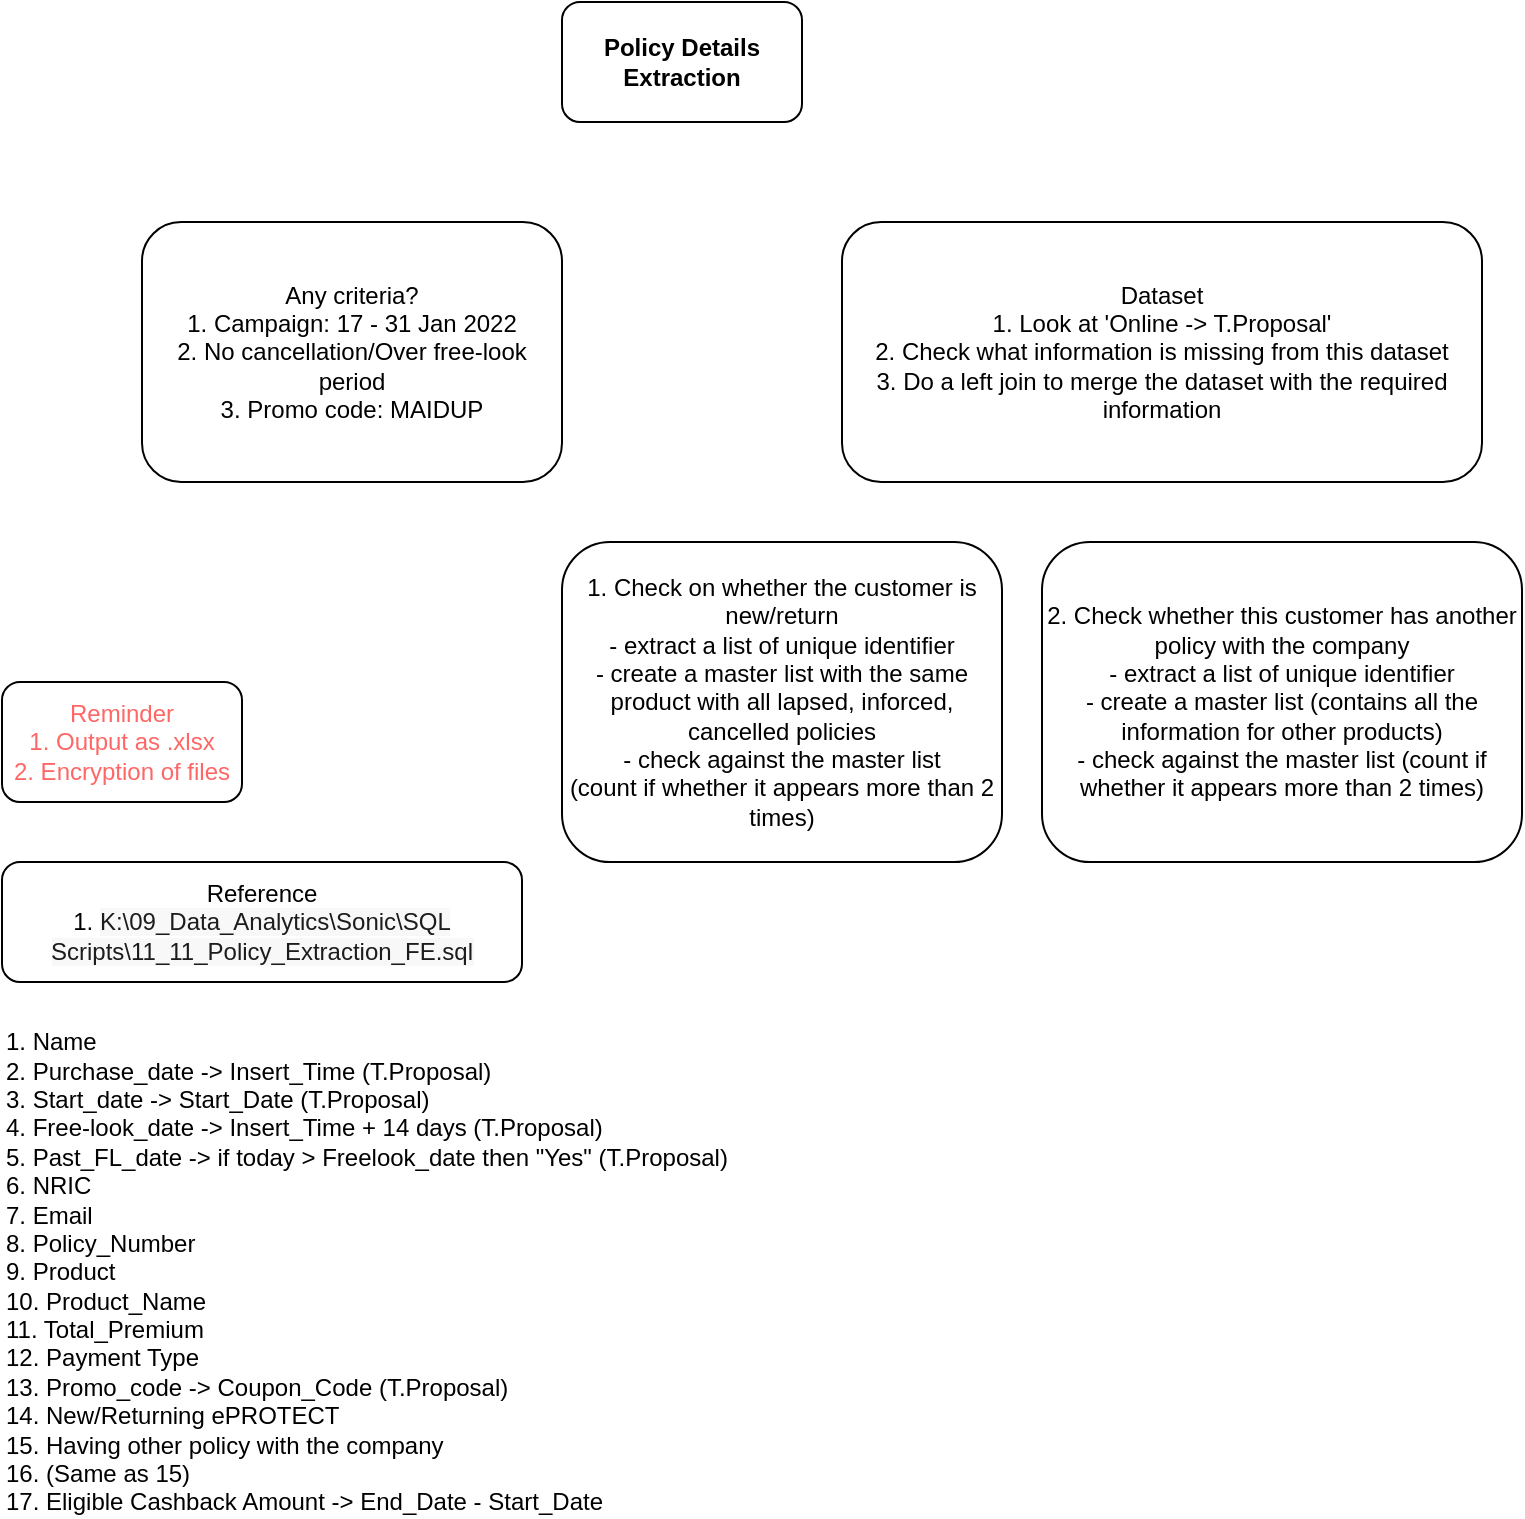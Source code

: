 <mxfile version="16.5.3" type="github"><diagram id="ka9EOJAELgnnNQ_SWJG2" name="Page-1"><mxGraphModel dx="1363" dy="624" grid="1" gridSize="10" guides="1" tooltips="1" connect="1" arrows="1" fold="1" page="1" pageScale="1" pageWidth="850" pageHeight="1100" math="0" shadow="0"><root><mxCell id="0"/><mxCell id="1" parent="0"/><mxCell id="XPmNMmqTWOrP7fZrcmtY-1" value="Policy Details Extraction" style="rounded=1;whiteSpace=wrap;html=1;fontStyle=1" parent="1" vertex="1"><mxGeometry x="360" y="70" width="120" height="60" as="geometry"/></mxCell><mxCell id="XPmNMmqTWOrP7fZrcmtY-2" value="Any criteria?&lt;br&gt;1. Campaign: 17 - 31 Jan 2022&lt;br&gt;2. No cancellation/Over free-look period&lt;br&gt;3. Promo code: MAIDUP" style="rounded=1;whiteSpace=wrap;html=1;" parent="1" vertex="1"><mxGeometry x="150" y="180" width="210" height="130" as="geometry"/></mxCell><mxCell id="XPmNMmqTWOrP7fZrcmtY-3" value="Dataset&lt;br&gt;1. Look at 'Online -&amp;gt; T.Proposal'&lt;br&gt;2. Check what information is missing from this dataset&lt;br&gt;3. Do a left join to merge the dataset with the required information" style="rounded=1;whiteSpace=wrap;html=1;" parent="1" vertex="1"><mxGeometry x="500" y="180" width="320" height="130" as="geometry"/></mxCell><mxCell id="XPmNMmqTWOrP7fZrcmtY-5" value="Reminder&lt;br&gt;1. Output as .xlsx&lt;br&gt;2. Encryption of files" style="rounded=1;whiteSpace=wrap;html=1;strokeColor=default;fontColor=#FF6666;" parent="1" vertex="1"><mxGeometry x="80" y="410" width="120" height="60" as="geometry"/></mxCell><mxCell id="XPmNMmqTWOrP7fZrcmtY-6" value="1. Check on whether the customer is new/return&lt;br&gt;- extract a list of unique identifier&lt;br&gt;- create a master list with the same product with all lapsed, inforced, cancelled policies&lt;br&gt;- check against the master list &lt;br&gt;(count if whether it appears more than 2 times)" style="rounded=1;whiteSpace=wrap;html=1;fontColor=#000000;strokeColor=default;" parent="1" vertex="1"><mxGeometry x="360" y="340" width="220" height="160" as="geometry"/></mxCell><mxCell id="XPmNMmqTWOrP7fZrcmtY-7" value="2. Check whether this customer has another policy with the company&lt;br&gt;- extract a list of unique identifier&lt;br&gt;- create a master list (contains all the information for other products)&lt;br&gt;- check against the master list (count if whether it appears more than 2 times)" style="rounded=1;whiteSpace=wrap;html=1;fontColor=#000000;strokeColor=default;" parent="1" vertex="1"><mxGeometry x="600" y="340" width="240" height="160" as="geometry"/></mxCell><mxCell id="XPmNMmqTWOrP7fZrcmtY-10" value="Reference&lt;br&gt;1.&amp;nbsp;&lt;span style=&quot;color: rgb(29 , 28 , 29) ; text-align: left ; background-color: rgb(248 , 248 , 248)&quot;&gt;&lt;font style=&quot;font-size: 12px&quot;&gt;K:\09_Data_Analytics\Sonic\SQL Scripts\11_11_Policy_Extraction_FE.sql&lt;/font&gt;&lt;/span&gt;" style="rounded=1;whiteSpace=wrap;html=1;fontColor=#000000;strokeColor=default;" parent="1" vertex="1"><mxGeometry x="80" y="500" width="260" height="60" as="geometry"/></mxCell><mxCell id="XPmNMmqTWOrP7fZrcmtY-11" value="1. Name&lt;br&gt;2. Purchase_date -&amp;gt; Insert_Time (T.Proposal)&lt;br&gt;3. Start_date -&amp;gt; Start_Date (T.Proposal)&lt;br&gt;4. Free-look_date -&amp;gt; Insert_Time + 14 days (T.Proposal)&lt;br&gt;5. Past_FL_date -&amp;gt; if today &amp;gt; Freelook_date then &quot;Yes&quot; (T.Proposal)&lt;br&gt;6. NRIC&lt;br&gt;7. Email&lt;br&gt;8. Policy_Number&lt;br&gt;9. Product&lt;br&gt;10. Product_Name&lt;br&gt;11. Total_Premium&lt;br&gt;12. Payment Type&lt;br&gt;13. Promo_code -&amp;gt; Coupon_Code (T.Proposal)&lt;br&gt;14. New/Returning ePROTECT&lt;br&gt;15. Having other policy with the company&lt;br&gt;16. (Same as 15)&lt;br&gt;17. Eligible Cashback Amount -&amp;gt; End_Date - Start_Date" style="text;html=1;strokeColor=none;fillColor=none;align=left;verticalAlign=middle;whiteSpace=wrap;rounded=0;fontSize=12;fontColor=#000000;" parent="1" vertex="1"><mxGeometry x="80" y="610" width="520" height="190" as="geometry"/></mxCell></root></mxGraphModel></diagram></mxfile>